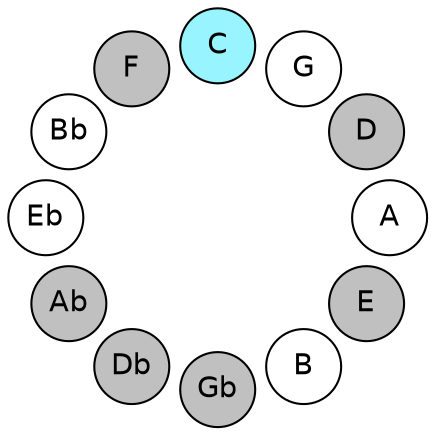 
graph {

layout = circo;
mindist = .1

node [shape = circle, fontname = Helvetica, margin = 0, style = filled]
edge [style=invis]

subgraph 1 {
	E -- B -- Gb -- Db -- Ab -- Eb -- Bb -- F -- C -- G -- D -- A -- E
}

E [fillcolor = gray];
B [fillcolor = white];
Gb [fillcolor = gray];
Db [fillcolor = gray];
Ab [fillcolor = gray];
Eb [fillcolor = white];
Bb [fillcolor = white];
F [fillcolor = gray];
C [fillcolor = cadetblue1];
G [fillcolor = white];
D [fillcolor = gray];
A [fillcolor = white];
}
